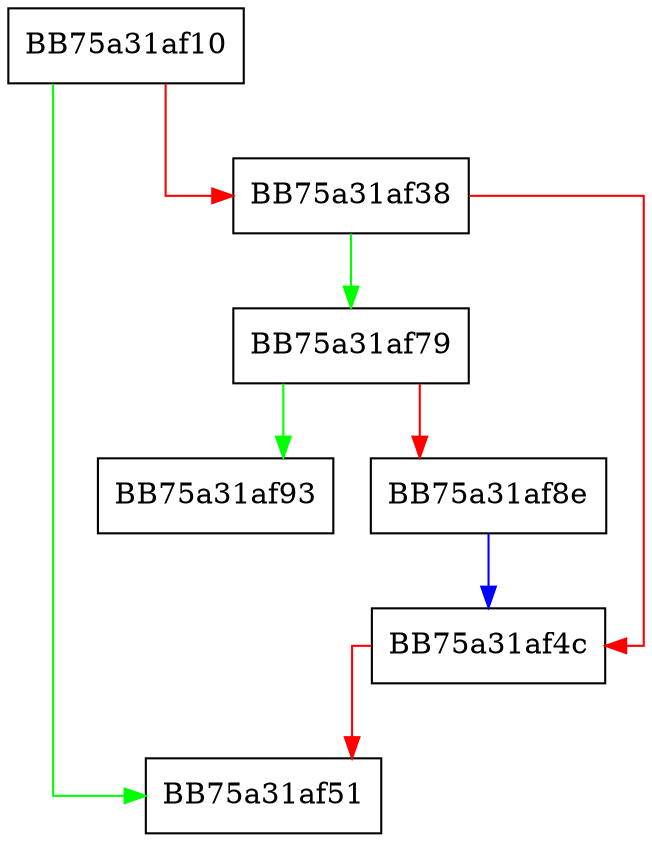 digraph _Change_array {
  node [shape="box"];
  graph [splines=ortho];
  BB75a31af10 -> BB75a31af51 [color="green"];
  BB75a31af10 -> BB75a31af38 [color="red"];
  BB75a31af38 -> BB75a31af79 [color="green"];
  BB75a31af38 -> BB75a31af4c [color="red"];
  BB75a31af4c -> BB75a31af51 [color="red"];
  BB75a31af79 -> BB75a31af93 [color="green"];
  BB75a31af79 -> BB75a31af8e [color="red"];
  BB75a31af8e -> BB75a31af4c [color="blue"];
}
